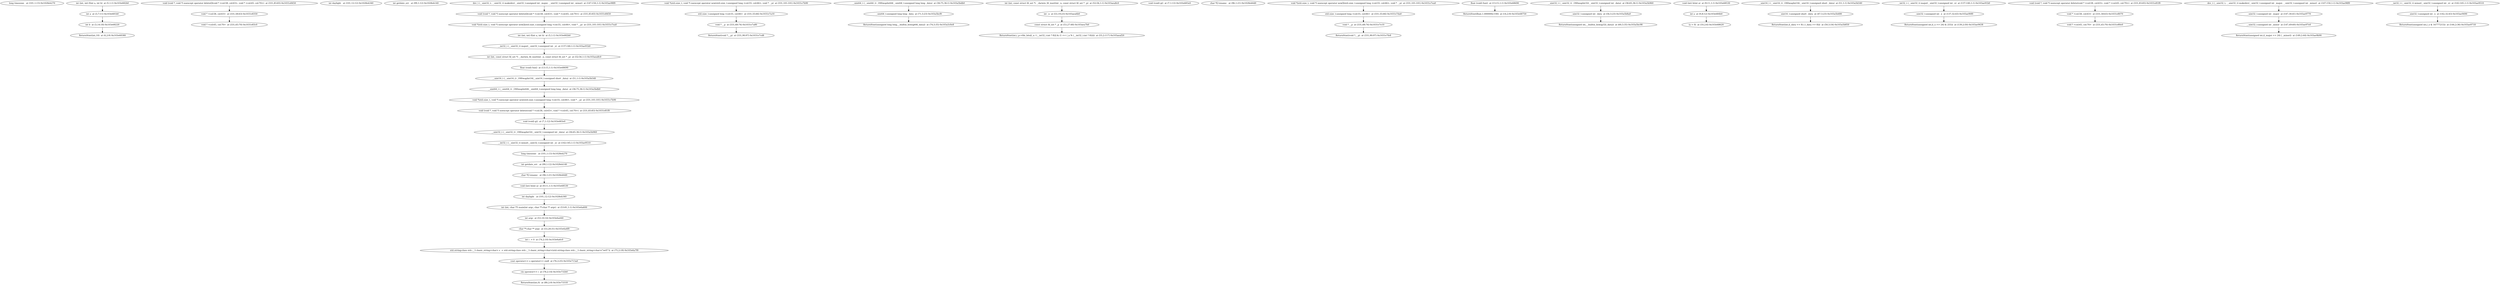 digraph {
{timezone0x1028eb270 [label="long timezone   at (101,1:13) 0x1028eb270"]}
{f0x103e682b0 [label="int (int, int) f(int a, int b)  at (5,1:1) 0x103e682b0"]} -> {f0x103e681b0 [label="int a  at (3,7:11) 0x103e681b0"]}
{f0x103e681b0 [label="int a  at (3,7:11) 0x103e681b0"]} -> {f0x103e68220 [label="int b  at (3,14:18) 0x103e68220"]}
{f0x103e68220 [label="int b  at (3,14:18) 0x103e68220"]} -> {f0x103e68380 [label="ReturnStmt(int,10)  at (4,2:9) 0x103e68380"]}
{f0x103e68380 [label="ReturnStmt(int,10)  at (4,2:9) 0x103e68380"]}
{operator_delete__0x1031e8450 [label="void (void *, void *) noexcept operator delete[](void * <col:58, col:63>, void * <col:65, col:70>)  at (331,83:83) 0x1031e8450"]} -> {operator_delete__0x1031e8350 [label="void * <col:58, col:63>  at (331,58:63) 0x1031e8350"]}
{operator_delete__0x1031e8350 [label="void * <col:58, col:63>  at (331,58:63) 0x1031e8350"]} -> {operator_delete__0x1031e83c0 [label="void * <col:65, col:70>  at (331,65:70) 0x1031e83c0"]}
{operator_delete__0x1031e83c0 [label="void * <col:65, col:70>  at (331,65:70) 0x1031e83c0"]}
{daylight0x1028eb340 [label="int daylight   at (101,12:12) 0x1028eb340"]}
{getdate_err0x1028eb140 [label="int getdate_err   at (99,1:12) 0x1028eb140"]}
{main0x103ae98f0 [label="dev_t (__uint32_t, __uint32_t) makedev(__uint32_t:unsigned int _major, __uint32_t:unsigned int _minor)  at (147:150,1:1) 0x103ae98f0"]} -> {main0x1031e8450 [label="void (void *, void *) noexcept operator delete[](void * <col:58, col:63>, void * <col:65, col:70>)  at (331,83:83) 0x1031e8450"]}
{main0x1031e8450 [label="void (void *, void *) noexcept operator delete[](void * <col:58, col:63>, void * <col:65, col:70>)  at (331,83:83) 0x1031e8450"]} -> {main0x1031e7ea0 [label="void *(std::size_t, void *) noexcept operator new[](std::size_t:unsigned long <col:55, col:66>, void * __p)  at (331,101:101) 0x1031e7ea0"]}
{main0x1031e7ea0 [label="void *(std::size_t, void *) noexcept operator new[](std::size_t:unsigned long <col:55, col:66>, void * __p)  at (331,101:101) 0x1031e7ea0"]} -> {main0x103e682b0 [label="int (int, int) f(int a, int b)  at (5,1:1) 0x103e682b0"]}
{main0x103e682b0 [label="int (int, int) f(int a, int b)  at (5,1:1) 0x103e682b0"]} -> {main0x103ae91b0 [label="__int32_t (__uint32_t) major(__uint32_t:unsigned int _x)  at (137:140,1:1) 0x103ae91b0"]}
{main0x103ae91b0 [label="__int32_t (__uint32_t) major(__uint32_t:unsigned int _x)  at (137:140,1:1) 0x103ae91b0"]} -> {main0x103aea8c0 [label="int (int, const struct fd_set *) __darwin_fd_isset(int _n, const struct fd_set * _p)  at (52:56,1:1) 0x103aea8c0"]}
{main0x103aea8c0 [label="int (int, const struct fd_set *) __darwin_fd_isset(int _n, const struct fd_set * _p)  at (52:56,1:1) 0x103aea8c0"]} -> {main0x103e68690 [label="float (void) fun()  at (13:15,1:1) 0x103e68690"]}
{main0x103e68690 [label="float (void) fun()  at (13:15,1:1) 0x103e68690"]} -> {main0x103a5b540 [label="__uint16_t (__uint16_t) _OSSwapInt16(__uint16_t:unsigned short _data)  at (51,1:1) 0x103a5b540"]}
{main0x103a5b540 [label="__uint16_t (__uint16_t) _OSSwapInt16(__uint16_t:unsigned short _data)  at (51,1:1) 0x103a5b540"]} -> {main0x103a5bdb0 [label="__uint64_t (__uint64_t) _OSSwapInt64(__uint64_t:unsigned long long _data)  at (36:75,36:1) 0x103a5bdb0"]}
{main0x103a5bdb0 [label="__uint64_t (__uint64_t) _OSSwapInt64(__uint64_t:unsigned long long _data)  at (36:75,36:1) 0x103a5bdb0"]} -> {main0x1031e7b90 [label="void *(std::size_t, void *) noexcept operator new(std::size_t:unsigned long <col:55, col:66>, void * __p)  at (331,101:101) 0x1031e7b90"]}
{main0x1031e7b90 [label="void *(std::size_t, void *) noexcept operator new(std::size_t:unsigned long <col:55, col:66>, void * __p)  at (331,101:101) 0x1031e7b90"]} -> {main0x1031e81f0 [label="void (void *, void *) noexcept operator delete(void * <col:58, col:63>, void * <col:65, col:70>)  at (331,83:83) 0x1031e81f0"]}
{main0x1031e81f0 [label="void (void *, void *) noexcept operator delete(void * <col:58, col:63>, void * <col:65, col:70>)  at (331,83:83) 0x1031e81f0"]} -> {main0x103e683e0 [label="void (void) g()  at (7,1:12) 0x103e683e0"]}
{main0x103e683e0 [label="void (void) g()  at (7,1:12) 0x103e683e0"]} -> {main0x103a5b960 [label="__uint32_t (__uint32_t) _OSSwapInt32(__uint32_t:unsigned int _data)  at (36:65,36:1) 0x103a5b960"]}
{main0x103a5b960 [label="__uint32_t (__uint32_t) _OSSwapInt32(__uint32_t:unsigned int _data)  at (36:65,36:1) 0x103a5b960"]} -> {main0x103ae9510 [label="__int32_t (__uint32_t) minor(__uint32_t:unsigned int _x)  at (142:145,1:1) 0x103ae9510"]}
{main0x103ae9510 [label="__int32_t (__uint32_t) minor(__uint32_t:unsigned int _x)  at (142:145,1:1) 0x103ae9510"]} -> {main0x1028eb270 [label="long timezone   at (101,1:13) 0x1028eb270"]}
{main0x1028eb270 [label="long timezone   at (101,1:13) 0x1028eb270"]} -> {main0x1028eb140 [label="int getdate_err   at (99,1:12) 0x1028eb140"]}
{main0x1028eb140 [label="int getdate_err   at (99,1:12) 0x1028eb140"]} -> {main0x1028eb0d0 [label="char *[] tzname   at (96,1:21) 0x1028eb0d0"]}
{main0x1028eb0d0 [label="char *[] tzname   at (96,1:21) 0x1028eb0d0"]} -> {main0x103e68530 [label="void (int) h(int a)  at (9:11,1:1) 0x103e68530"]}
{main0x103e68530 [label="void (int) h(int a)  at (9:11,1:1) 0x103e68530"]} -> {main0x1028eb340 [label="int daylight   at (101,12:12) 0x1028eb340"]}
{main0x1028eb340 [label="int daylight   at (101,12:12) 0x1028eb340"]} -> {main0x103e6a600 [label="int (int, char **) main(int argc, char **:char ** argv)  at (53:81,1:1) 0x103e6a600"]}
{main0x103e6a600 [label="int (int, char **) main(int argc, char **:char ** argv)  at (53:81,1:1) 0x103e6a600"]} -> {main0x103e6a440 [label="int argc  at (53,10:14) 0x103e6a440"]}
{main0x103e6a440 [label="int argc  at (53,10:14) 0x103e6a440"]} -> {main0x103e6a4f0 [label="char **:char ** argv  at (53,20:31) 0x103e6a4f0"]}
{main0x103e6a4f0 [label="char **:char ** argv  at (53,20:31) 0x103e6a4f0"]} -> {main0x103e6a6c0 [label="int i  = 0  at (74,2:10) 0x103e6a6c0"]}
{main0x103e6a6c0 [label="int i  = 0  at (74,2:10) 0x103e6a6c0"]} -> {main0x103e6a7f0 [label="std::string:class std::__1::basic_string<char> s  = std::string:class std::__1::basic_string<char>(std::string:class std::__1::basic_string<char>(\"wtf!\"))  at (75,2:18) 0x103e6a7f0"]}
{main0x103e6a7f0 [label="std::string:class std::__1::basic_string<char> s  = std::string:class std::__1::basic_string<char>(std::string:class std::__1::basic_string<char>(\"wtf!\"))  at (75,2:18) 0x103e6a7f0"]} -> {main0x103e713a0 [label="cout operator<< s operator<< endl  at (76,2:25) 0x103e713a0"]}
{main0x103e713a0 [label="cout operator<< s operator<< endl  at (76,2:25) 0x103e713a0"]} -> {main0x103e732b0 [label="cin operator>> i  at (78,2:14) 0x103e732b0"]}
{main0x103e732b0 [label="cin operator>> i  at (78,2:14) 0x103e732b0"]} -> {main0x103e73318 [label="ReturnStmt(int,0)  at (80,2:9) 0x103e73318"]}
{main0x103e73318 [label="ReturnStmt(int,0)  at (80,2:9) 0x103e73318"]}
{operator_new0x1031e7b90 [label="void *(std::size_t, void *) noexcept operator new(std::size_t:unsigned long <col:55, col:66>, void * __p)  at (331,101:101) 0x1031e7b90"]} -> {operator_new0x1031e7a10 [label="std::size_t:unsigned long <col:55, col:66>  at (331,55:66) 0x1031e7a10"]}
{operator_new0x1031e7a10 [label="std::size_t:unsigned long <col:55, col:66>  at (331,55:66) 0x1031e7a10"]} -> {operator_new0x1031e7a80 [label="void * __p  at (331,68:74) 0x1031e7a80"]}
{operator_new0x1031e7a80 [label="void * __p  at (331,68:74) 0x1031e7a80"]} -> {operator_new0x1031e7cd8 [label="ReturnStmt(void *,__p)  at (331,90:97) 0x1031e7cd8"]}
{operator_new0x1031e7cd8 [label="ReturnStmt(void *,__p)  at (331,90:97) 0x1031e7cd8"]}
{_OSSwapInt640x103a5bdb0 [label="__uint64_t (__uint64_t) _OSSwapInt64(__uint64_t:unsigned long long _data)  at (36:75,36:1) 0x103a5bdb0"]} -> {_OSSwapInt640x103a5bcf0 [label="__uint64_t:unsigned long long _data  at (71,5:23) 0x103a5bcf0"]}
{_OSSwapInt640x103a5bcf0 [label="__uint64_t:unsigned long long _data  at (71,5:23) 0x103a5bcf0"]} -> {_OSSwapInt640x103a5c0e8 [label="ReturnStmt(unsigned long long,__builtin_bswap64(_data))  at (74,5:35) 0x103a5c0e8"]}
{_OSSwapInt640x103a5c0e8 [label="ReturnStmt(unsigned long long,__builtin_bswap64(_data))  at (74,5:35) 0x103a5c0e8"]}
{__darwin_fd_isset0x103aea8c0 [label="int (int, const struct fd_set *) __darwin_fd_isset(int _n, const struct fd_set * _p)  at (52:56,1:1) 0x103aea8c0"]} -> {__darwin_fd_isset0x103aea6b0 [label="int _n  at (53,19:23) 0x103aea6b0"]}
{__darwin_fd_isset0x103aea6b0 [label="int _n  at (53,19:23) 0x103aea6b0"]} -> {__darwin_fd_isset0x103aea7b0 [label="const struct fd_set * _p  at (53,27:48) 0x103aea7b0"]}
{__darwin_fd_isset0x103aea7b0 [label="const struct fd_set * _p  at (53,27:48) 0x103aea7b0"]} -> {__darwin_fd_isset0x103aeaf20 [label="ReturnStmt(int,(_p->fds_bits[(_n / (__int32_t:int * 8))] & (1 << (_n % (__int32_t:int * 8)))))  at (55,2:117) 0x103aeaf20"]}
{__darwin_fd_isset0x103aeaf20 [label="ReturnStmt(int,(_p->fds_bits[(_n / (__int32_t:int * 8))] & (1 << (_n % (__int32_t:int * 8)))))  at (55,2:117) 0x103aeaf20"]}
{g0x103e683e0 [label="void (void) g()  at (7,1:12) 0x103e683e0"]}
{tzname0x1028eb0d0 [label="char *[] tzname   at (96,1:21) 0x1028eb0d0"]}
{operator_new__0x1031e7ea0 [label="void *(std::size_t, void *) noexcept operator new[](std::size_t:unsigned long <col:55, col:66>, void * __p)  at (331,101:101) 0x1031e7ea0"]} -> {operator_new__0x1031e7da0 [label="std::size_t:unsigned long <col:55, col:66>  at (331,55:66) 0x1031e7da0"]}
{operator_new__0x1031e7da0 [label="std::size_t:unsigned long <col:55, col:66>  at (331,55:66) 0x1031e7da0"]} -> {operator_new__0x1031e7e10 [label="void * __p  at (331,68:74) 0x1031e7e10"]}
{operator_new__0x1031e7e10 [label="void * __p  at (331,68:74) 0x1031e7e10"]} -> {operator_new__0x1031e7fe8 [label="ReturnStmt(void *,__p)  at (331,90:97) 0x1031e7fe8"]}
{operator_new__0x1031e7fe8 [label="ReturnStmt(void *,__p)  at (331,90:97) 0x1031e7fe8"]}
{fun0x103e68690 [label="float (void) fun()  at (13:15,1:1) 0x103e68690"]} -> {fun0x103e68750 [label="ReturnStmt(float,1.000000e+00)  at (14,2:9) 0x103e68750"]}
{fun0x103e68750 [label="ReturnStmt(float,1.000000e+00)  at (14,2:9) 0x103e68750"]}
{_OSSwapInt320x103a5b960 [label="__uint32_t (__uint32_t) _OSSwapInt32(__uint32_t:unsigned int _data)  at (36:65,36:1) 0x103a5b960"]} -> {_OSSwapInt320x103a5b8a0 [label="__uint32_t:unsigned int _data  at (56,5:23) 0x103a5b8a0"]}
{_OSSwapInt320x103a5b8a0 [label="__uint32_t:unsigned int _data  at (56,5:23) 0x103a5b8a0"]} -> {_OSSwapInt320x103a5bc98 [label="ReturnStmt(unsigned int,__builtin_bswap32(_data))  at (60,5:35) 0x103a5bc98"]}
{_OSSwapInt320x103a5bc98 [label="ReturnStmt(unsigned int,__builtin_bswap32(_data))  at (60,5:35) 0x103a5bc98"]}
{h0x103e68530 [label="void (int) h(int a)  at (9:11,1:1) 0x103e68530"]} -> {h0x103e684b0 [label="int a  at (9,8:12) 0x103e684b0"]}
{h0x103e684b0 [label="int a  at (9,8:12) 0x103e684b0"]} -> {h0x103e68620 [label="(a = 0)  at (10,2:6) 0x103e68620"]}
{h0x103e68620 [label="(a = 0)  at (10,2:6) 0x103e68620"]}
{_OSSwapInt160x103a5b540 [label="__uint16_t (__uint16_t) _OSSwapInt16(__uint16_t:unsigned short _data)  at (51,1:1) 0x103a5b540"]} -> {_OSSwapInt160x103a5b480 [label="__uint16_t:unsigned short _data  at (47,5:23) 0x103a5b480"]}
{_OSSwapInt160x103a5b480 [label="__uint16_t:unsigned short _data  at (47,5:23) 0x103a5b480"]} -> {_OSSwapInt160x103a5b850 [label="ReturnStmt(int,((_data << 8) | (_data >> 8)))  at (50,5:54) 0x103a5b850"]}
{_OSSwapInt160x103a5b850 [label="ReturnStmt(int,((_data << 8) | (_data >> 8)))  at (50,5:54) 0x103a5b850"]}
{major0x103ae91b0 [label="__int32_t (__uint32_t) major(__uint32_t:unsigned int _x)  at (137:140,1:1) 0x103ae91b0"]} -> {major0x103ae90f0 [label="__uint32_t:unsigned int _x  at (137,32:43) 0x103ae90f0"]}
{major0x103ae90f0 [label="__uint32_t:unsigned int _x  at (137,32:43) 0x103ae90f0"]} -> {major0x103ae9438 [label="ReturnStmt(unsigned int,((_x >> 24) & 255))  at (139,2:50) 0x103ae9438"]}
{major0x103ae9438 [label="ReturnStmt(unsigned int,((_x >> 24) & 255))  at (139,2:50) 0x103ae9438"]}
{operator_delete0x1031e81f0 [label="void (void *, void *) noexcept operator delete(void * <col:58, col:63>, void * <col:65, col:70>)  at (331,83:83) 0x1031e81f0"]} -> {operator_delete0x1031e8070 [label="void * <col:58, col:63>  at (331,58:63) 0x1031e8070"]}
{operator_delete0x1031e8070 [label="void * <col:58, col:63>  at (331,58:63) 0x1031e8070"]} -> {operator_delete0x1031e80e0 [label="void * <col:65, col:70>  at (331,65:70) 0x1031e80e0"]}
{operator_delete0x1031e80e0 [label="void * <col:65, col:70>  at (331,65:70) 0x1031e80e0"]}
{makedev0x103ae98f0 [label="dev_t (__uint32_t, __uint32_t) makedev(__uint32_t:unsigned int _major, __uint32_t:unsigned int _minor)  at (147:150,1:1) 0x103ae98f0"]} -> {makedev0x103ae9770 [label="__uint32_t:unsigned int _major  at (147,30:41) 0x103ae9770"]}
{makedev0x103ae9770 [label="__uint32_t:unsigned int _major  at (147,30:41) 0x103ae9770"]} -> {makedev0x103ae97e0 [label="__uint32_t:unsigned int _minor  at (147,49:60) 0x103ae97e0"]}
{makedev0x103ae97e0 [label="__uint32_t:unsigned int _minor  at (147,49:60) 0x103ae97e0"]} -> {makedev0x103ae9b90 [label="ReturnStmt(unsigned int,((_major << 24) | _minor))  at (149,2:44) 0x103ae9b90"]}
{makedev0x103ae9b90 [label="ReturnStmt(unsigned int,((_major << 24) | _minor))  at (149,2:44) 0x103ae9b90"]}
{minor0x103ae9510 [label="__int32_t (__uint32_t) minor(__uint32_t:unsigned int _x)  at (142:145,1:1) 0x103ae9510"]} -> {minor0x103ae9490 [label="__uint32_t:unsigned int _x  at (142,32:43) 0x103ae9490"]}
{minor0x103ae9490 [label="__uint32_t:unsigned int _x  at (142,32:43) 0x103ae9490"]} -> {minor0x103ae9718 [label="ReturnStmt(unsigned int,(_x & 16777215))  at (144,2:36) 0x103ae9718"]}
{minor0x103ae9718 [label="ReturnStmt(unsigned int,(_x & 16777215))  at (144,2:36) 0x103ae9718"]}
}